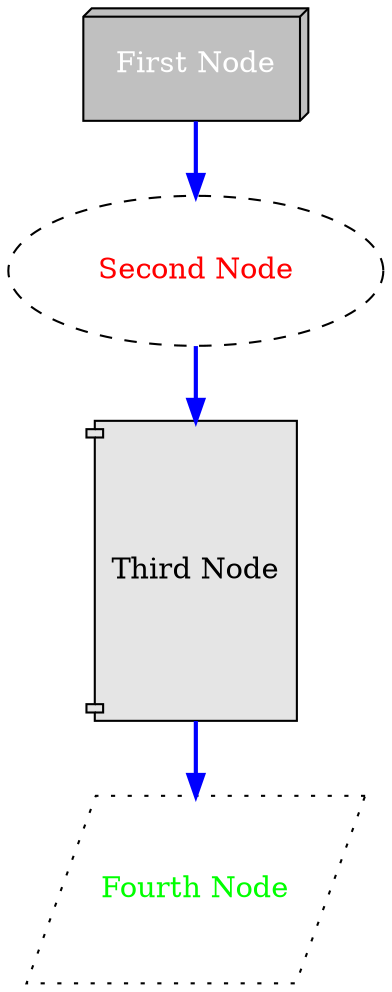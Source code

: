 digraph G {
  node [shape=box, style=filled, fillcolor=gray90, width=1.5, height=0.75];
  edge [dir=none];

  A [label="First Node", shape=box3d, style=filled, fillcolor=gray, fontcolor=white];
  B [label="Second Node", shape=ellipse, style=dashed, fillcolor=white, fontcolor=red, width=2.5, height=1.0];
  C [label="Third Node", shape=component, style=filled, fillcolor=gray90, fontcolor=black, width=1.0, height=2.0];
  D [label="Fourth Node", shape=parallelogram, style=dotted, fillcolor=white, fontcolor=green, width=1.25, height=1.25];

  A -> B -> C -> D [color=blue, dir=forward, style=bold, weight=2.5];
}
